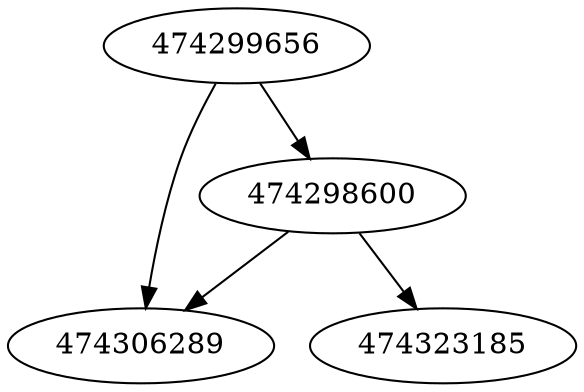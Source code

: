 strict digraph  {
474299656;
474323185;
474306289;
474298600;
474299656 -> 474298600;
474299656 -> 474306289;
474298600 -> 474323185;
474298600 -> 474306289;
}
